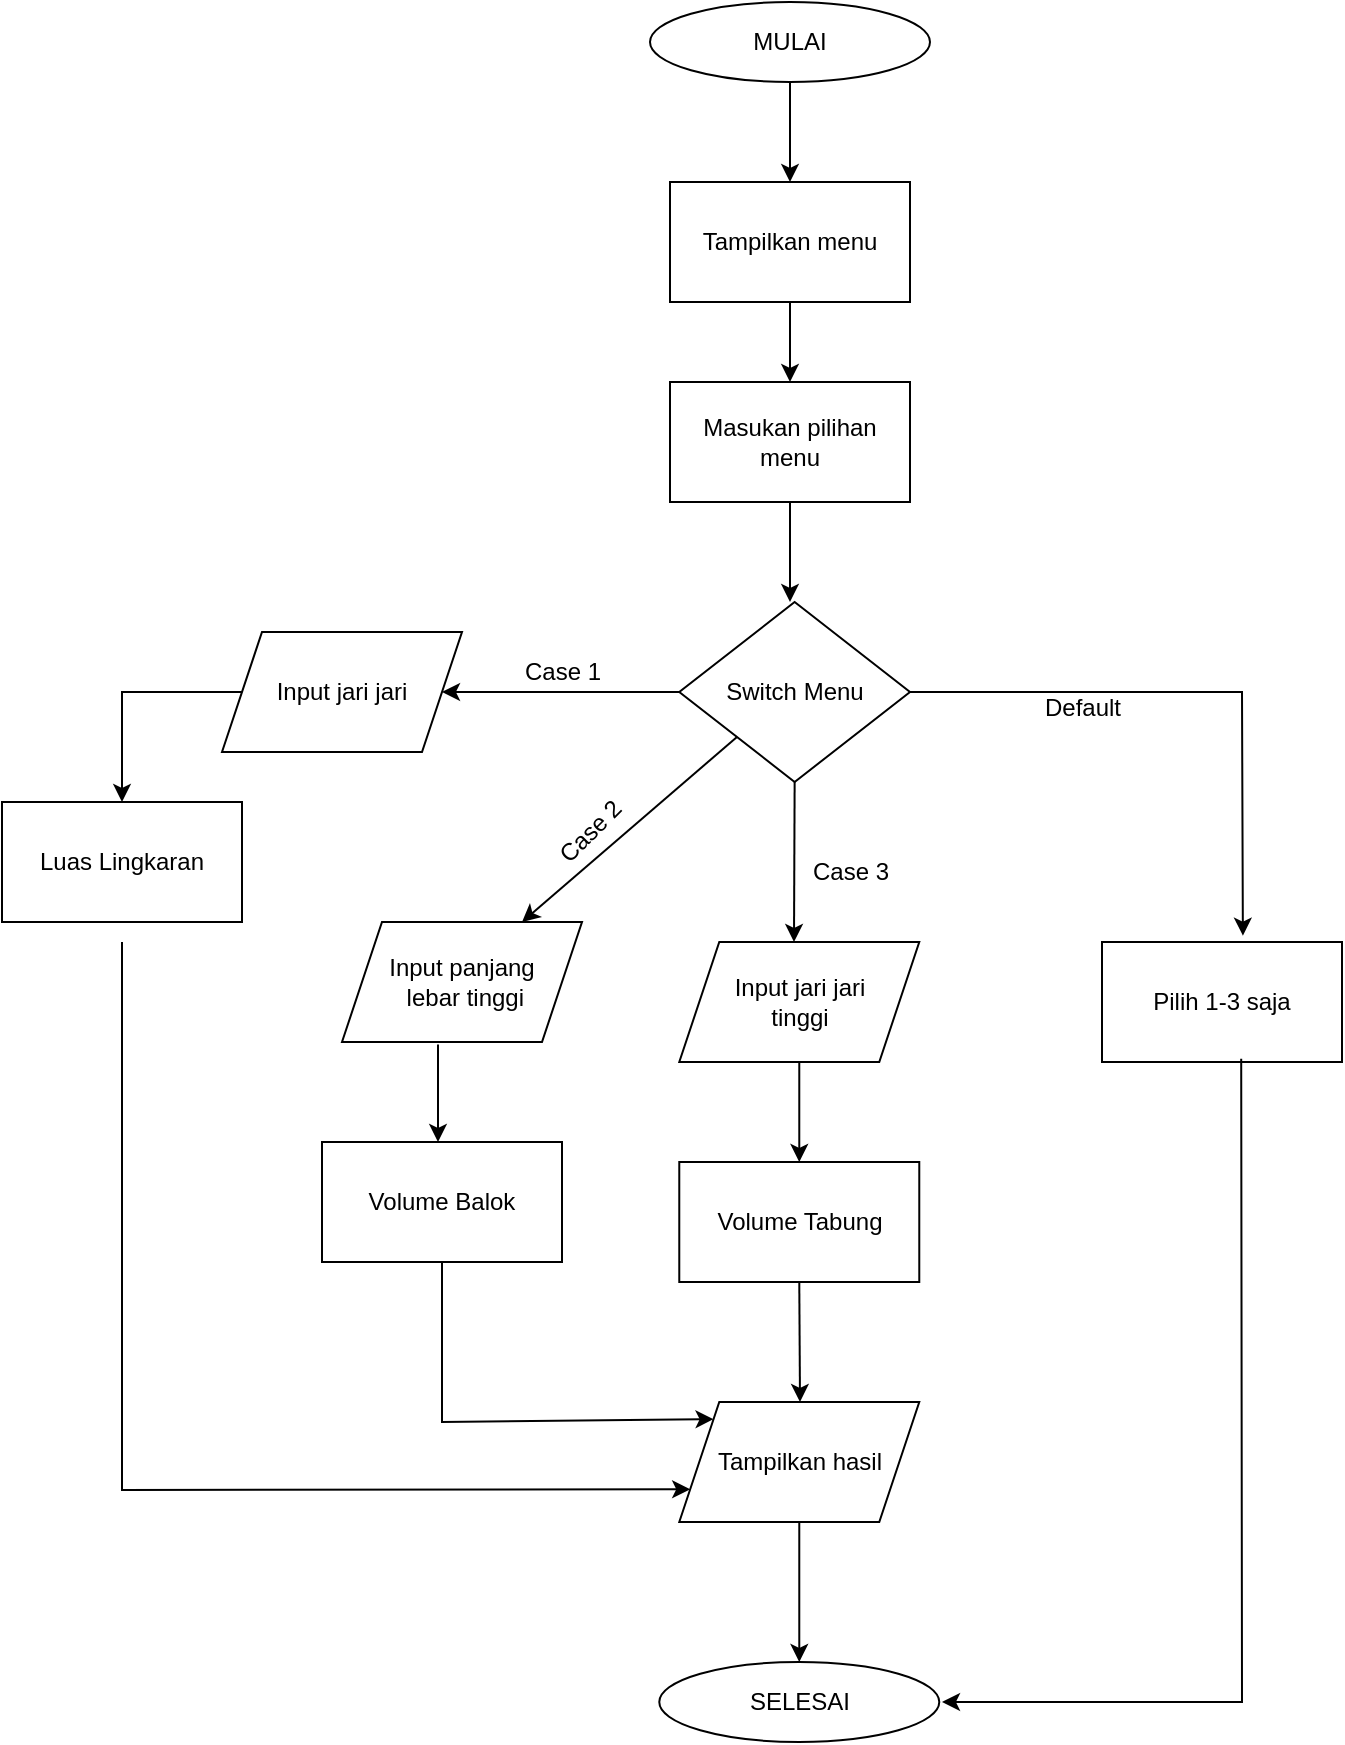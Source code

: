 <mxfile version="24.7.17">
  <diagram id="C5RBs43oDa-KdzZeNtuy" name="Page-1">
    <mxGraphModel dx="1500" dy="883" grid="1" gridSize="10" guides="1" tooltips="1" connect="1" arrows="1" fold="1" page="1" pageScale="1" pageWidth="827" pageHeight="1169" math="0" shadow="0">
      <root>
        <mxCell id="WIyWlLk6GJQsqaUBKTNV-0" />
        <mxCell id="WIyWlLk6GJQsqaUBKTNV-1" parent="WIyWlLk6GJQsqaUBKTNV-0" />
        <mxCell id="ik5D3A0jLrohxbdV4sds-1" value="MULAI" style="ellipse;whiteSpace=wrap;html=1;" vertex="1" parent="WIyWlLk6GJQsqaUBKTNV-1">
          <mxGeometry x="344" y="20" width="140" height="40" as="geometry" />
        </mxCell>
        <mxCell id="ik5D3A0jLrohxbdV4sds-2" value="" style="endArrow=classic;html=1;rounded=0;exitX=0.5;exitY=1;exitDx=0;exitDy=0;" edge="1" parent="WIyWlLk6GJQsqaUBKTNV-1" source="ik5D3A0jLrohxbdV4sds-1" target="ik5D3A0jLrohxbdV4sds-3">
          <mxGeometry width="50" height="50" relative="1" as="geometry">
            <mxPoint x="390" y="250" as="sourcePoint" />
            <mxPoint x="414" y="110" as="targetPoint" />
          </mxGeometry>
        </mxCell>
        <mxCell id="ik5D3A0jLrohxbdV4sds-3" value="Tampilkan menu" style="rounded=0;whiteSpace=wrap;html=1;" vertex="1" parent="WIyWlLk6GJQsqaUBKTNV-1">
          <mxGeometry x="354" y="110" width="120" height="60" as="geometry" />
        </mxCell>
        <mxCell id="ik5D3A0jLrohxbdV4sds-4" value="Masukan pilihan menu" style="rounded=0;whiteSpace=wrap;html=1;" vertex="1" parent="WIyWlLk6GJQsqaUBKTNV-1">
          <mxGeometry x="354" y="210" width="120" height="60" as="geometry" />
        </mxCell>
        <mxCell id="ik5D3A0jLrohxbdV4sds-5" value="" style="endArrow=classic;html=1;rounded=0;exitX=0.5;exitY=1;exitDx=0;exitDy=0;entryX=0.5;entryY=0;entryDx=0;entryDy=0;" edge="1" parent="WIyWlLk6GJQsqaUBKTNV-1" source="ik5D3A0jLrohxbdV4sds-3" target="ik5D3A0jLrohxbdV4sds-4">
          <mxGeometry width="50" height="50" relative="1" as="geometry">
            <mxPoint x="390" y="250" as="sourcePoint" />
            <mxPoint x="440" y="200" as="targetPoint" />
          </mxGeometry>
        </mxCell>
        <mxCell id="ik5D3A0jLrohxbdV4sds-6" value="" style="endArrow=classic;html=1;rounded=0;" edge="1" parent="WIyWlLk6GJQsqaUBKTNV-1" source="ik5D3A0jLrohxbdV4sds-4">
          <mxGeometry width="50" height="50" relative="1" as="geometry">
            <mxPoint x="414" y="320" as="sourcePoint" />
            <mxPoint x="414" y="320" as="targetPoint" />
          </mxGeometry>
        </mxCell>
        <mxCell id="ik5D3A0jLrohxbdV4sds-7" value="Switch Menu" style="rhombus;whiteSpace=wrap;html=1;" vertex="1" parent="WIyWlLk6GJQsqaUBKTNV-1">
          <mxGeometry x="358.64" y="320" width="115.36" height="90" as="geometry" />
        </mxCell>
        <mxCell id="ik5D3A0jLrohxbdV4sds-8" value="" style="endArrow=classic;html=1;rounded=0;exitX=0;exitY=0.5;exitDx=0;exitDy=0;" edge="1" parent="WIyWlLk6GJQsqaUBKTNV-1" source="ik5D3A0jLrohxbdV4sds-7">
          <mxGeometry width="50" height="50" relative="1" as="geometry">
            <mxPoint x="320" y="380" as="sourcePoint" />
            <mxPoint x="240" y="365" as="targetPoint" />
          </mxGeometry>
        </mxCell>
        <mxCell id="ik5D3A0jLrohxbdV4sds-9" value="" style="endArrow=classic;html=1;rounded=0;exitX=0.5;exitY=1;exitDx=0;exitDy=0;" edge="1" parent="WIyWlLk6GJQsqaUBKTNV-1" source="ik5D3A0jLrohxbdV4sds-7">
          <mxGeometry width="50" height="50" relative="1" as="geometry">
            <mxPoint x="290" y="510" as="sourcePoint" />
            <mxPoint x="416" y="490" as="targetPoint" />
          </mxGeometry>
        </mxCell>
        <mxCell id="ik5D3A0jLrohxbdV4sds-11" value="" style="endArrow=classic;html=1;rounded=0;exitX=0;exitY=1;exitDx=0;exitDy=0;" edge="1" parent="WIyWlLk6GJQsqaUBKTNV-1" source="ik5D3A0jLrohxbdV4sds-7">
          <mxGeometry width="50" height="50" relative="1" as="geometry">
            <mxPoint x="390" y="550" as="sourcePoint" />
            <mxPoint x="280" y="480" as="targetPoint" />
          </mxGeometry>
        </mxCell>
        <mxCell id="ik5D3A0jLrohxbdV4sds-12" value="" style="endArrow=classic;html=1;rounded=0;exitX=1;exitY=0.5;exitDx=0;exitDy=0;entryX=0.587;entryY=-0.053;entryDx=0;entryDy=0;entryPerimeter=0;" edge="1" parent="WIyWlLk6GJQsqaUBKTNV-1" source="ik5D3A0jLrohxbdV4sds-7" target="ik5D3A0jLrohxbdV4sds-35">
          <mxGeometry width="50" height="50" relative="1" as="geometry">
            <mxPoint x="390" y="550" as="sourcePoint" />
            <mxPoint x="720" y="370" as="targetPoint" />
            <Array as="points">
              <mxPoint x="640" y="365" />
            </Array>
          </mxGeometry>
        </mxCell>
        <mxCell id="ik5D3A0jLrohxbdV4sds-13" value="Case 1" style="text;html=1;align=center;verticalAlign=middle;resizable=0;points=[];autosize=1;strokeColor=none;fillColor=none;" vertex="1" parent="WIyWlLk6GJQsqaUBKTNV-1">
          <mxGeometry x="270" y="340" width="60" height="30" as="geometry" />
        </mxCell>
        <mxCell id="ik5D3A0jLrohxbdV4sds-14" value="Case 2" style="text;html=1;align=center;verticalAlign=middle;resizable=0;points=[];autosize=1;strokeColor=none;fillColor=none;rotation=-45;" vertex="1" parent="WIyWlLk6GJQsqaUBKTNV-1">
          <mxGeometry x="284" y="420" width="60" height="30" as="geometry" />
        </mxCell>
        <mxCell id="ik5D3A0jLrohxbdV4sds-15" value="Case 3" style="text;html=1;align=center;verticalAlign=middle;resizable=0;points=[];autosize=1;strokeColor=none;fillColor=none;" vertex="1" parent="WIyWlLk6GJQsqaUBKTNV-1">
          <mxGeometry x="414" y="440" width="60" height="30" as="geometry" />
        </mxCell>
        <mxCell id="ik5D3A0jLrohxbdV4sds-16" value="Default" style="text;html=1;align=center;verticalAlign=middle;resizable=0;points=[];autosize=1;strokeColor=none;fillColor=none;" vertex="1" parent="WIyWlLk6GJQsqaUBKTNV-1">
          <mxGeometry x="530" y="358" width="60" height="30" as="geometry" />
        </mxCell>
        <mxCell id="ik5D3A0jLrohxbdV4sds-17" value="Input jari jari" style="shape=parallelogram;perimeter=parallelogramPerimeter;whiteSpace=wrap;html=1;fixedSize=1;" vertex="1" parent="WIyWlLk6GJQsqaUBKTNV-1">
          <mxGeometry x="130" y="335" width="120" height="60" as="geometry" />
        </mxCell>
        <mxCell id="ik5D3A0jLrohxbdV4sds-18" value="" style="endArrow=classic;html=1;rounded=0;exitX=0.5;exitY=1;exitDx=0;exitDy=0;entryX=0;entryY=0.75;entryDx=0;entryDy=0;" edge="1" parent="WIyWlLk6GJQsqaUBKTNV-1" target="ik5D3A0jLrohxbdV4sds-32">
          <mxGeometry width="50" height="50" relative="1" as="geometry">
            <mxPoint x="80" y="490" as="sourcePoint" />
            <mxPoint x="340" y="774" as="targetPoint" />
            <Array as="points">
              <mxPoint x="80" y="610" />
              <mxPoint x="80" y="730" />
              <mxPoint x="80" y="764" />
            </Array>
          </mxGeometry>
        </mxCell>
        <mxCell id="ik5D3A0jLrohxbdV4sds-19" value="" style="endArrow=classic;html=1;rounded=0;exitX=0;exitY=0.5;exitDx=0;exitDy=0;" edge="1" parent="WIyWlLk6GJQsqaUBKTNV-1" source="ik5D3A0jLrohxbdV4sds-17">
          <mxGeometry width="50" height="50" relative="1" as="geometry">
            <mxPoint x="40" y="420" as="sourcePoint" />
            <mxPoint x="80" y="420" as="targetPoint" />
            <Array as="points">
              <mxPoint x="80" y="365" />
            </Array>
          </mxGeometry>
        </mxCell>
        <mxCell id="ik5D3A0jLrohxbdV4sds-20" value="Luas Lingkaran" style="rounded=0;whiteSpace=wrap;html=1;" vertex="1" parent="WIyWlLk6GJQsqaUBKTNV-1">
          <mxGeometry x="20" y="420" width="120" height="60" as="geometry" />
        </mxCell>
        <mxCell id="ik5D3A0jLrohxbdV4sds-21" value="Input panjang&lt;div&gt;&amp;nbsp;lebar tinggi&lt;/div&gt;" style="shape=parallelogram;perimeter=parallelogramPerimeter;whiteSpace=wrap;html=1;fixedSize=1;" vertex="1" parent="WIyWlLk6GJQsqaUBKTNV-1">
          <mxGeometry x="190" y="480" width="120" height="60" as="geometry" />
        </mxCell>
        <mxCell id="ik5D3A0jLrohxbdV4sds-22" value="" style="endArrow=classic;html=1;rounded=0;exitX=0.4;exitY=1.02;exitDx=0;exitDy=0;exitPerimeter=0;" edge="1" parent="WIyWlLk6GJQsqaUBKTNV-1" source="ik5D3A0jLrohxbdV4sds-21">
          <mxGeometry width="50" height="50" relative="1" as="geometry">
            <mxPoint x="390" y="650" as="sourcePoint" />
            <mxPoint x="238" y="590" as="targetPoint" />
          </mxGeometry>
        </mxCell>
        <mxCell id="ik5D3A0jLrohxbdV4sds-23" value="Volume Balok" style="rounded=0;whiteSpace=wrap;html=1;" vertex="1" parent="WIyWlLk6GJQsqaUBKTNV-1">
          <mxGeometry x="180" y="590" width="120" height="60" as="geometry" />
        </mxCell>
        <mxCell id="ik5D3A0jLrohxbdV4sds-24" value="" style="endArrow=classic;html=1;rounded=0;exitX=0.5;exitY=1;exitDx=0;exitDy=0;entryX=0;entryY=0;entryDx=0;entryDy=0;" edge="1" parent="WIyWlLk6GJQsqaUBKTNV-1" source="ik5D3A0jLrohxbdV4sds-23" target="ik5D3A0jLrohxbdV4sds-32">
          <mxGeometry width="50" height="50" relative="1" as="geometry">
            <mxPoint x="390" y="650" as="sourcePoint" />
            <mxPoint x="290" y="760" as="targetPoint" />
            <Array as="points">
              <mxPoint x="240" y="730" />
            </Array>
          </mxGeometry>
        </mxCell>
        <mxCell id="ik5D3A0jLrohxbdV4sds-25" value="Input jari jari&lt;div&gt;tinggi&lt;/div&gt;" style="shape=parallelogram;perimeter=parallelogramPerimeter;whiteSpace=wrap;html=1;fixedSize=1;" vertex="1" parent="WIyWlLk6GJQsqaUBKTNV-1">
          <mxGeometry x="358.64" y="490" width="120" height="60" as="geometry" />
        </mxCell>
        <mxCell id="ik5D3A0jLrohxbdV4sds-27" value="" style="endArrow=classic;html=1;rounded=0;exitX=0.5;exitY=1;exitDx=0;exitDy=0;entryX=0.5;entryY=0;entryDx=0;entryDy=0;" edge="1" parent="WIyWlLk6GJQsqaUBKTNV-1" source="ik5D3A0jLrohxbdV4sds-25" target="ik5D3A0jLrohxbdV4sds-29">
          <mxGeometry width="50" height="50" relative="1" as="geometry">
            <mxPoint x="390" y="650" as="sourcePoint" />
            <mxPoint x="419" y="590" as="targetPoint" />
          </mxGeometry>
        </mxCell>
        <mxCell id="ik5D3A0jLrohxbdV4sds-29" value="Volume Tabung" style="rounded=0;whiteSpace=wrap;html=1;" vertex="1" parent="WIyWlLk6GJQsqaUBKTNV-1">
          <mxGeometry x="358.64" y="600" width="120" height="60" as="geometry" />
        </mxCell>
        <mxCell id="ik5D3A0jLrohxbdV4sds-31" value="" style="endArrow=classic;html=1;rounded=0;exitX=0.5;exitY=1;exitDx=0;exitDy=0;" edge="1" parent="WIyWlLk6GJQsqaUBKTNV-1" source="ik5D3A0jLrohxbdV4sds-29">
          <mxGeometry width="50" height="50" relative="1" as="geometry">
            <mxPoint x="390" y="650" as="sourcePoint" />
            <mxPoint x="419" y="720" as="targetPoint" />
          </mxGeometry>
        </mxCell>
        <mxCell id="ik5D3A0jLrohxbdV4sds-32" value="Tampilkan hasil" style="shape=parallelogram;perimeter=parallelogramPerimeter;whiteSpace=wrap;html=1;fixedSize=1;" vertex="1" parent="WIyWlLk6GJQsqaUBKTNV-1">
          <mxGeometry x="358.64" y="720" width="120" height="60" as="geometry" />
        </mxCell>
        <mxCell id="ik5D3A0jLrohxbdV4sds-33" value="" style="endArrow=classic;html=1;rounded=0;exitX=0.5;exitY=1;exitDx=0;exitDy=0;entryX=0.5;entryY=0;entryDx=0;entryDy=0;" edge="1" parent="WIyWlLk6GJQsqaUBKTNV-1" source="ik5D3A0jLrohxbdV4sds-32" target="ik5D3A0jLrohxbdV4sds-37">
          <mxGeometry width="50" height="50" relative="1" as="geometry">
            <mxPoint x="478.64" y="820" as="sourcePoint" />
            <mxPoint x="420" y="830" as="targetPoint" />
          </mxGeometry>
        </mxCell>
        <mxCell id="ik5D3A0jLrohxbdV4sds-35" value="Pilih 1-3 saja" style="rounded=0;whiteSpace=wrap;html=1;" vertex="1" parent="WIyWlLk6GJQsqaUBKTNV-1">
          <mxGeometry x="570" y="490" width="120" height="60" as="geometry" />
        </mxCell>
        <mxCell id="ik5D3A0jLrohxbdV4sds-36" value="" style="endArrow=classic;html=1;rounded=0;exitX=0.58;exitY=0.973;exitDx=0;exitDy=0;exitPerimeter=0;" edge="1" parent="WIyWlLk6GJQsqaUBKTNV-1" source="ik5D3A0jLrohxbdV4sds-35">
          <mxGeometry width="50" height="50" relative="1" as="geometry">
            <mxPoint x="640" y="650" as="sourcePoint" />
            <mxPoint x="490" y="870" as="targetPoint" />
            <Array as="points">
              <mxPoint x="640" y="870" />
            </Array>
          </mxGeometry>
        </mxCell>
        <mxCell id="ik5D3A0jLrohxbdV4sds-37" value="SELESAI" style="ellipse;whiteSpace=wrap;html=1;" vertex="1" parent="WIyWlLk6GJQsqaUBKTNV-1">
          <mxGeometry x="348.64" y="850" width="140" height="40" as="geometry" />
        </mxCell>
      </root>
    </mxGraphModel>
  </diagram>
</mxfile>

